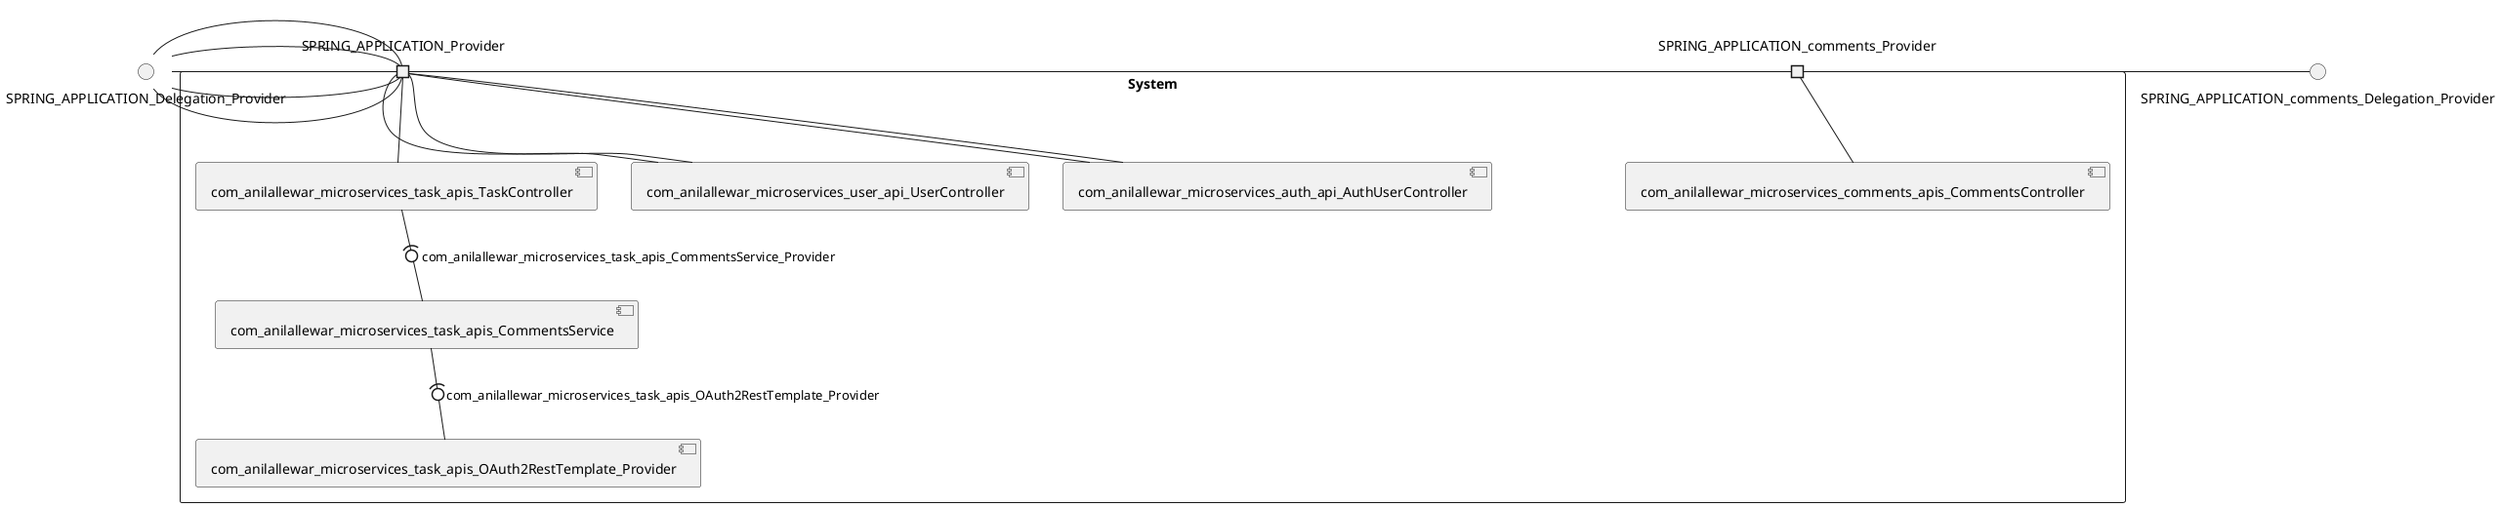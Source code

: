 @startuml
skinparam fixCircleLabelOverlapping true
skinparam componentStyle uml2
() SPRING_APPLICATION_Delegation_Provider
() SPRING_APPLICATION_comments_Delegation_Provider
rectangle System {
[com_anilallewar_microservices_auth_api_AuthUserController] [[anilallewar-microservices-basics-spring-boot.repository#_Otd2AsunEe6Xd5sOonr7Lw]]
[com_anilallewar_microservices_comments_apis_CommentsController] [[anilallewar-microservices-basics-spring-boot.repository#_Otd2AsunEe6Xd5sOonr7Lw]]
[com_anilallewar_microservices_task_apis_CommentsService] [[anilallewar-microservices-basics-spring-boot.repository#_Otd2AsunEe6Xd5sOonr7Lw]]
[com_anilallewar_microservices_task_apis_OAuth2RestTemplate_Provider] [[anilallewar-microservices-basics-spring-boot.repository#_Otd2AsunEe6Xd5sOonr7Lw]]
[com_anilallewar_microservices_task_apis_TaskController] [[anilallewar-microservices-basics-spring-boot.repository#_Otd2AsunEe6Xd5sOonr7Lw]]
[com_anilallewar_microservices_user_api_UserController] [[anilallewar-microservices-basics-spring-boot.repository#_Otd2AsunEe6Xd5sOonr7Lw]]
port SPRING_APPLICATION_Provider
SPRING_APPLICATION_Delegation_Provider - SPRING_APPLICATION_Provider
SPRING_APPLICATION_Provider - [com_anilallewar_microservices_task_apis_TaskController]
port SPRING_APPLICATION_Provider
SPRING_APPLICATION_Delegation_Provider - SPRING_APPLICATION_Provider
SPRING_APPLICATION_Provider - [com_anilallewar_microservices_user_api_UserController]
port SPRING_APPLICATION_Provider
SPRING_APPLICATION_Delegation_Provider - SPRING_APPLICATION_Provider
SPRING_APPLICATION_Provider - [com_anilallewar_microservices_auth_api_AuthUserController]
port SPRING_APPLICATION_Provider
SPRING_APPLICATION_Delegation_Provider - SPRING_APPLICATION_Provider
SPRING_APPLICATION_Provider - [com_anilallewar_microservices_auth_api_AuthUserController]
port SPRING_APPLICATION_Provider
SPRING_APPLICATION_Delegation_Provider - SPRING_APPLICATION_Provider
SPRING_APPLICATION_Provider - [com_anilallewar_microservices_user_api_UserController]
port SPRING_APPLICATION_comments_Provider
SPRING_APPLICATION_comments_Delegation_Provider - SPRING_APPLICATION_comments_Provider
SPRING_APPLICATION_comments_Provider - [com_anilallewar_microservices_comments_apis_CommentsController]
[com_anilallewar_microservices_task_apis_TaskController] -(0- [com_anilallewar_microservices_task_apis_CommentsService] : com_anilallewar_microservices_task_apis_CommentsService_Provider
[com_anilallewar_microservices_task_apis_CommentsService] -(0- [com_anilallewar_microservices_task_apis_OAuth2RestTemplate_Provider] : com_anilallewar_microservices_task_apis_OAuth2RestTemplate_Provider
}

@enduml

